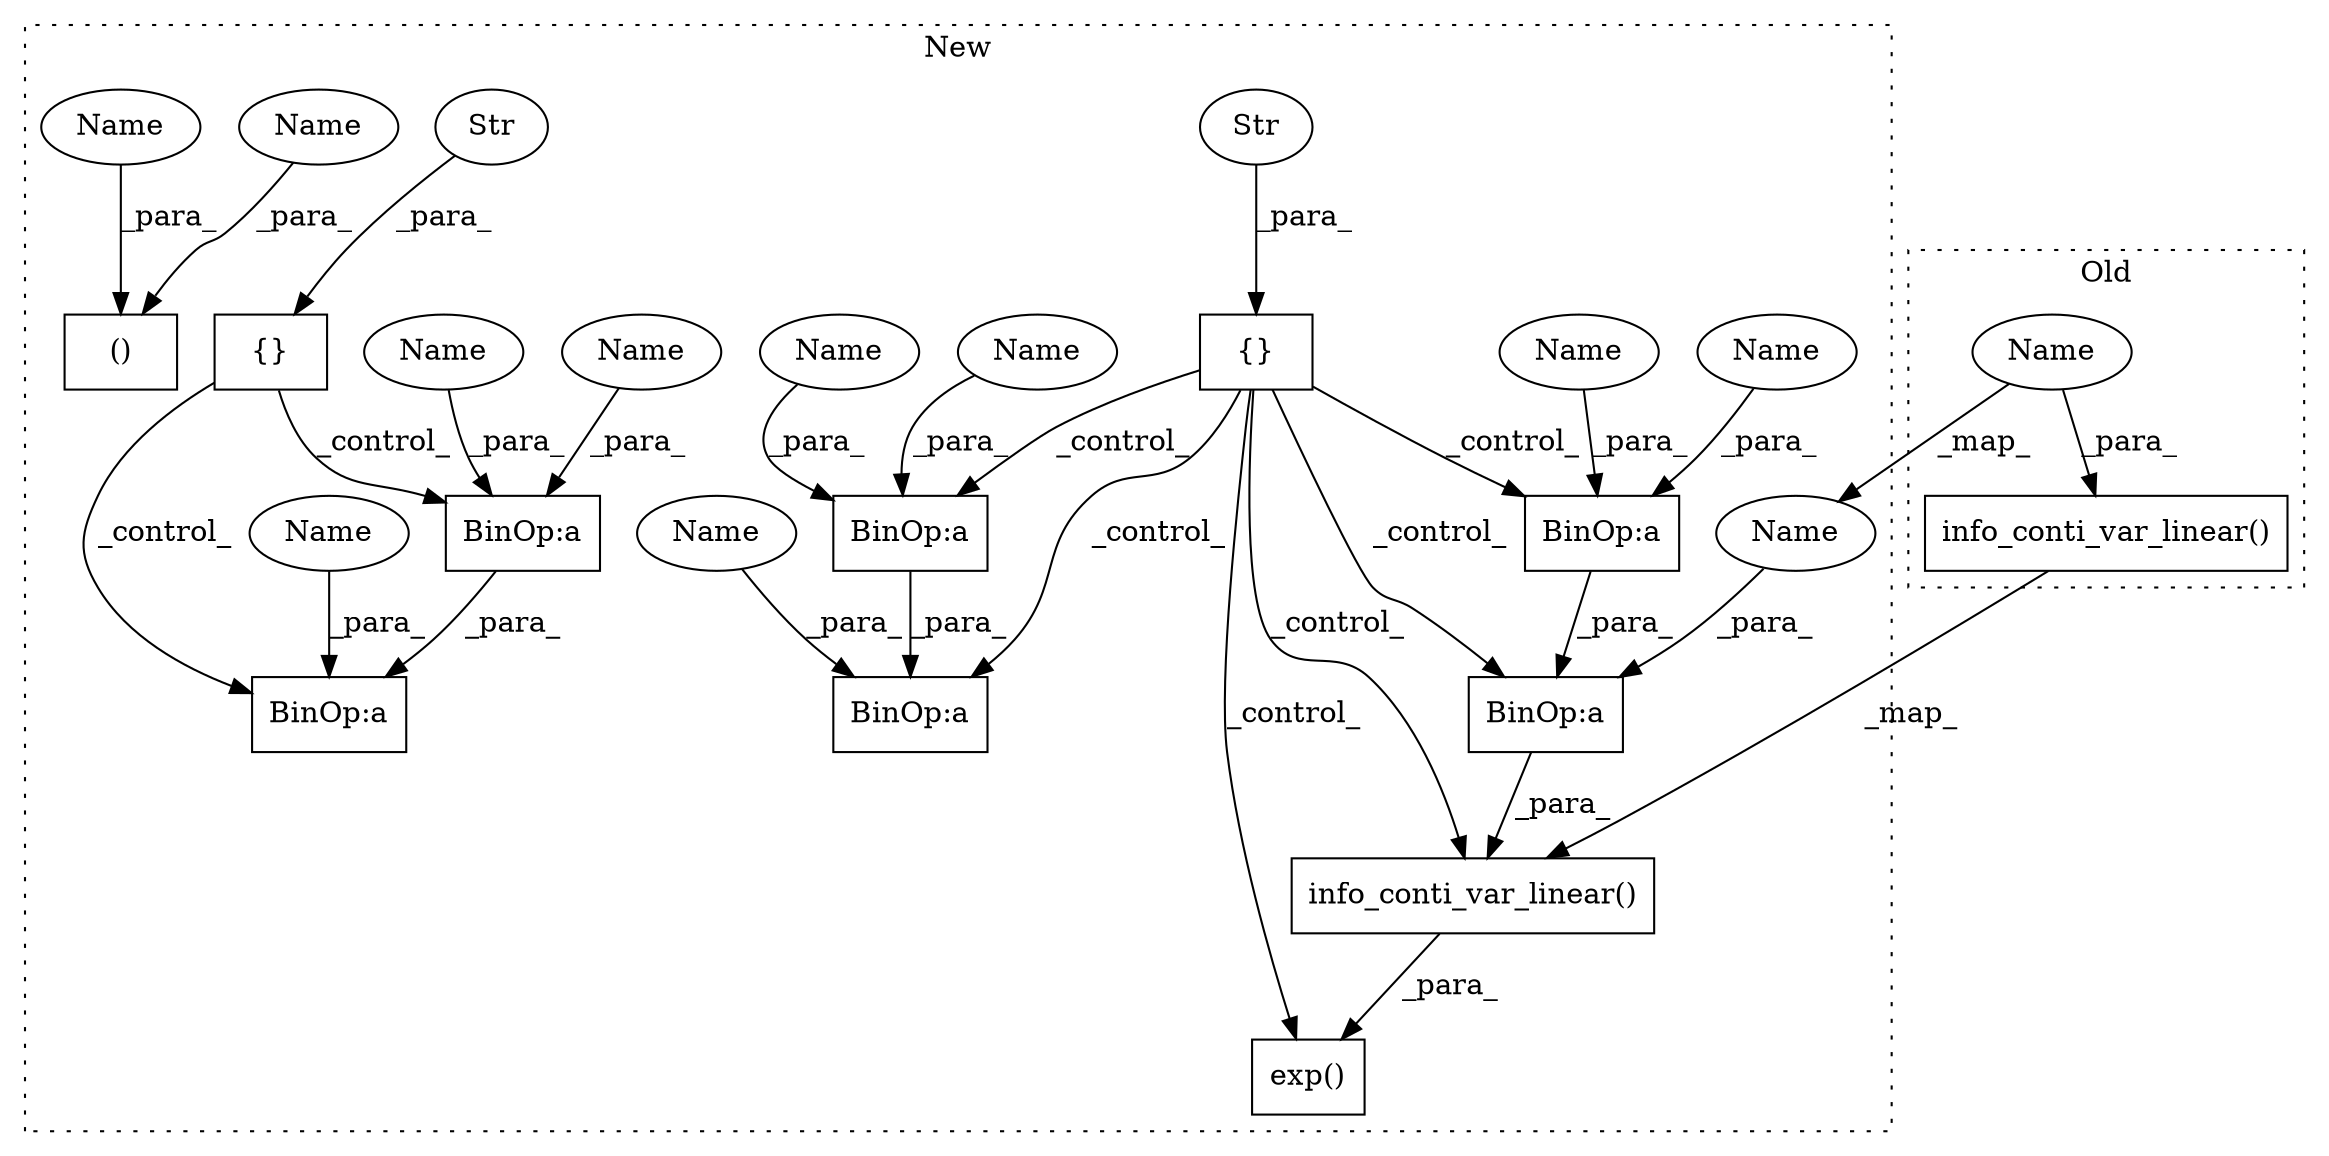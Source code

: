 digraph G {
subgraph cluster0 {
1 [label="info_conti_var_linear()" a="75" s="16858,16886" l="27,1" shape="box"];
19 [label="Name" a="87" s="16885" l="1" shape="ellipse"];
label = "Old";
style="dotted";
}
subgraph cluster1 {
2 [label="info_conti_var_linear()" a="75" s="17431,17479" l="27,1" shape="box"];
3 [label="BinOp:a" a="82" s="17469" l="1" shape="box"];
4 [label="BinOp:a" a="82" s="17459" l="1" shape="box"];
5 [label="{}" a="59" s="17283,17304" l="1,0" shape="box"];
6 [label="BinOp:a" a="82" s="17366" l="1" shape="box"];
7 [label="BinOp:a" a="82" s="17222" l="1" shape="box"];
8 [label="BinOp:a" a="82" s="17232" l="1" shape="box"];
9 [label="BinOp:a" a="82" s="17376" l="1" shape="box"];
10 [label="Str" a="66" s="17298" l="6" shape="ellipse"];
11 [label="{}" a="59" s="17132,17151" l="1,0" shape="box"];
12 [label="Str" a="66" s="17145" l="6" shape="ellipse"];
13 [label="()" a="54" s="16593" l="10" shape="box"];
14 [label="exp()" a="75" s="17421,17480" l="10,1" shape="box"];
15 [label="Name" a="87" s="17233" l="8" shape="ellipse"];
16 [label="Name" a="87" s="17377" l="8" shape="ellipse"];
17 [label="Name" a="87" s="17470" l="8" shape="ellipse"];
18 [label="Name" a="87" s="16595" l="8" shape="ellipse"];
20 [label="Name" a="87" s="17458" l="1" shape="ellipse"];
21 [label="Name" a="87" s="17365" l="1" shape="ellipse"];
22 [label="Name" a="87" s="17221" l="1" shape="ellipse"];
23 [label="Name" a="87" s="17461" l="8" shape="ellipse"];
24 [label="Name" a="87" s="17224" l="8" shape="ellipse"];
25 [label="Name" a="87" s="17368" l="8" shape="ellipse"];
26 [label="Name" a="87" s="16585" l="8" shape="ellipse"];
label = "New";
style="dotted";
}
1 -> 2 [label="_map_"];
2 -> 14 [label="_para_"];
3 -> 4 [label="_para_"];
4 -> 2 [label="_para_"];
5 -> 2 [label="_control_"];
5 -> 9 [label="_control_"];
5 -> 4 [label="_control_"];
5 -> 3 [label="_control_"];
5 -> 14 [label="_control_"];
5 -> 6 [label="_control_"];
8 -> 7 [label="_para_"];
9 -> 6 [label="_para_"];
10 -> 5 [label="_para_"];
11 -> 7 [label="_control_"];
11 -> 8 [label="_control_"];
12 -> 11 [label="_para_"];
15 -> 8 [label="_para_"];
16 -> 9 [label="_para_"];
17 -> 3 [label="_para_"];
18 -> 13 [label="_para_"];
19 -> 1 [label="_para_"];
19 -> 20 [label="_map_"];
20 -> 4 [label="_para_"];
21 -> 6 [label="_para_"];
22 -> 7 [label="_para_"];
23 -> 3 [label="_para_"];
24 -> 8 [label="_para_"];
25 -> 9 [label="_para_"];
26 -> 13 [label="_para_"];
}